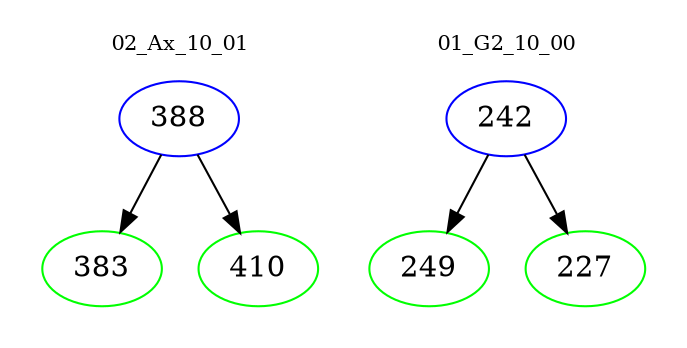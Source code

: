 digraph{
subgraph cluster_0 {
color = white
label = "02_Ax_10_01";
fontsize=10;
T0_388 [label="388", color="blue"]
T0_388 -> T0_383 [color="black"]
T0_383 [label="383", color="green"]
T0_388 -> T0_410 [color="black"]
T0_410 [label="410", color="green"]
}
subgraph cluster_1 {
color = white
label = "01_G2_10_00";
fontsize=10;
T1_242 [label="242", color="blue"]
T1_242 -> T1_249 [color="black"]
T1_249 [label="249", color="green"]
T1_242 -> T1_227 [color="black"]
T1_227 [label="227", color="green"]
}
}
